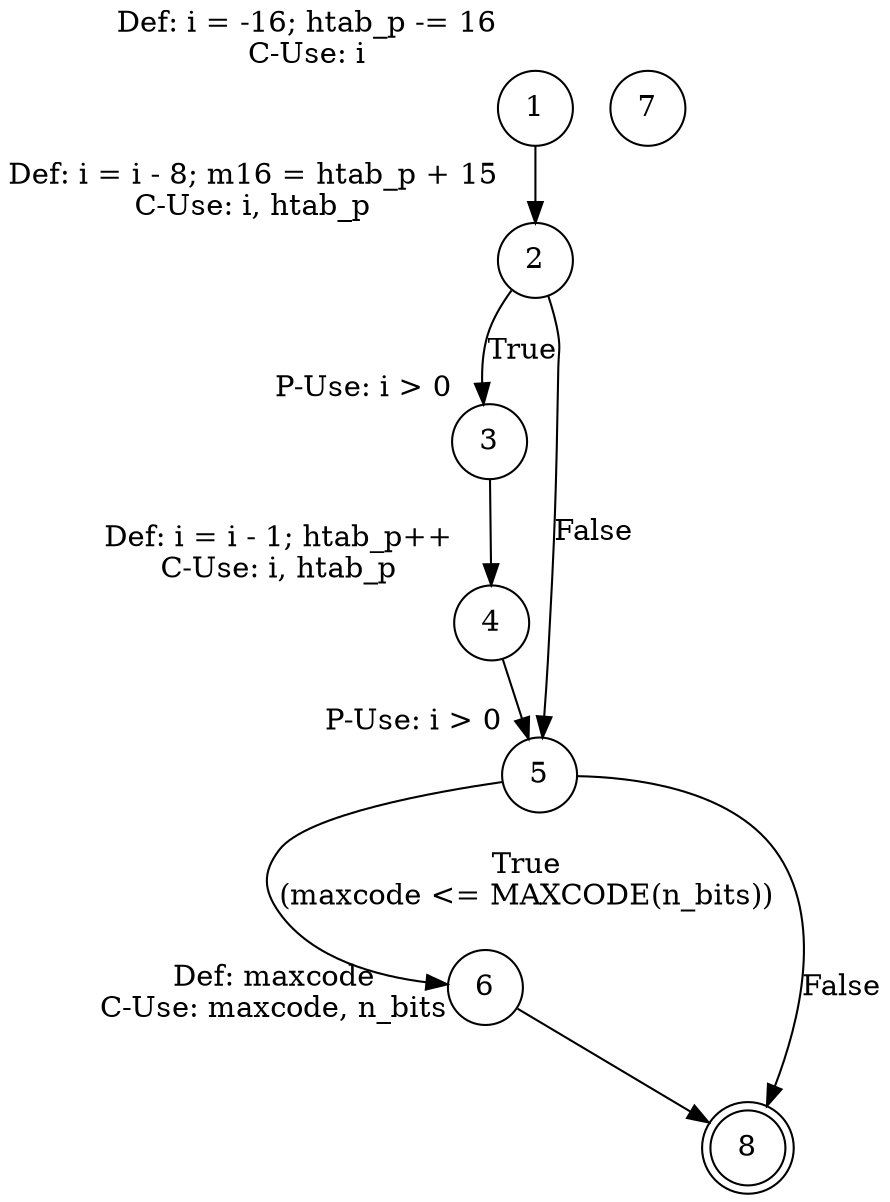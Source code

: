 digraph cl_block {
    rankdir=TB;
    node [shape=circle];
    
    1 [label="1", xlabel="Def: i = -16; htab_p -= 16\nC-Use: i"];
    2 [label="2", xlabel="Def: i = i - 8; m16 = htab_p + 15\nC-Use: i, htab_p"];
    3 [label="3", xlabel="P-Use: i > 0"];
    4 [label="4", xlabel="Def: i = i - 1; htab_p++\nC-Use: i, htab_p"];
    5 [label="5", xlabel="P-Use: i > 0"];
    6 [label="6", xlabel="Def: maxcode\nC-Use: maxcode, n_bits"];
    7 [label="7"];    
    8 [label="8", shape=doublecircle];
    
    1 -> 2;
    2 -> 3 [label="True"];
    2 -> 5 [label="False"];
    3 -> 4;
    4 -> 5;
    5 -> 6 [label="True\n(maxcode <= MAXCODE(n_bits))"];
    5 -> 8 [label="False"];
    6 -> 8;
}